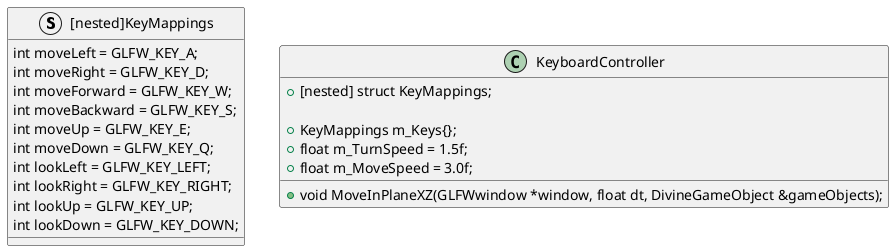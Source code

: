 @startuml
struct [nested]KeyMappings
{
    int moveLeft = GLFW_KEY_A;
    int moveRight = GLFW_KEY_D;
    int moveForward = GLFW_KEY_W;
    int moveBackward = GLFW_KEY_S;
    int moveUp = GLFW_KEY_E;
    int moveDown = GLFW_KEY_Q;
    int lookLeft = GLFW_KEY_LEFT;
    int lookRight = GLFW_KEY_RIGHT;
    int lookUp = GLFW_KEY_UP;
    int lookDown = GLFW_KEY_DOWN;
}

class KeyboardController
{
    + [nested] struct KeyMappings;

    + KeyMappings m_Keys{};
    + float m_TurnSpeed = 1.5f;
    + float m_MoveSpeed = 3.0f;

    + void MoveInPlaneXZ(GLFWwindow *window, float dt, DivineGameObject &gameObjects);
}
@enduml